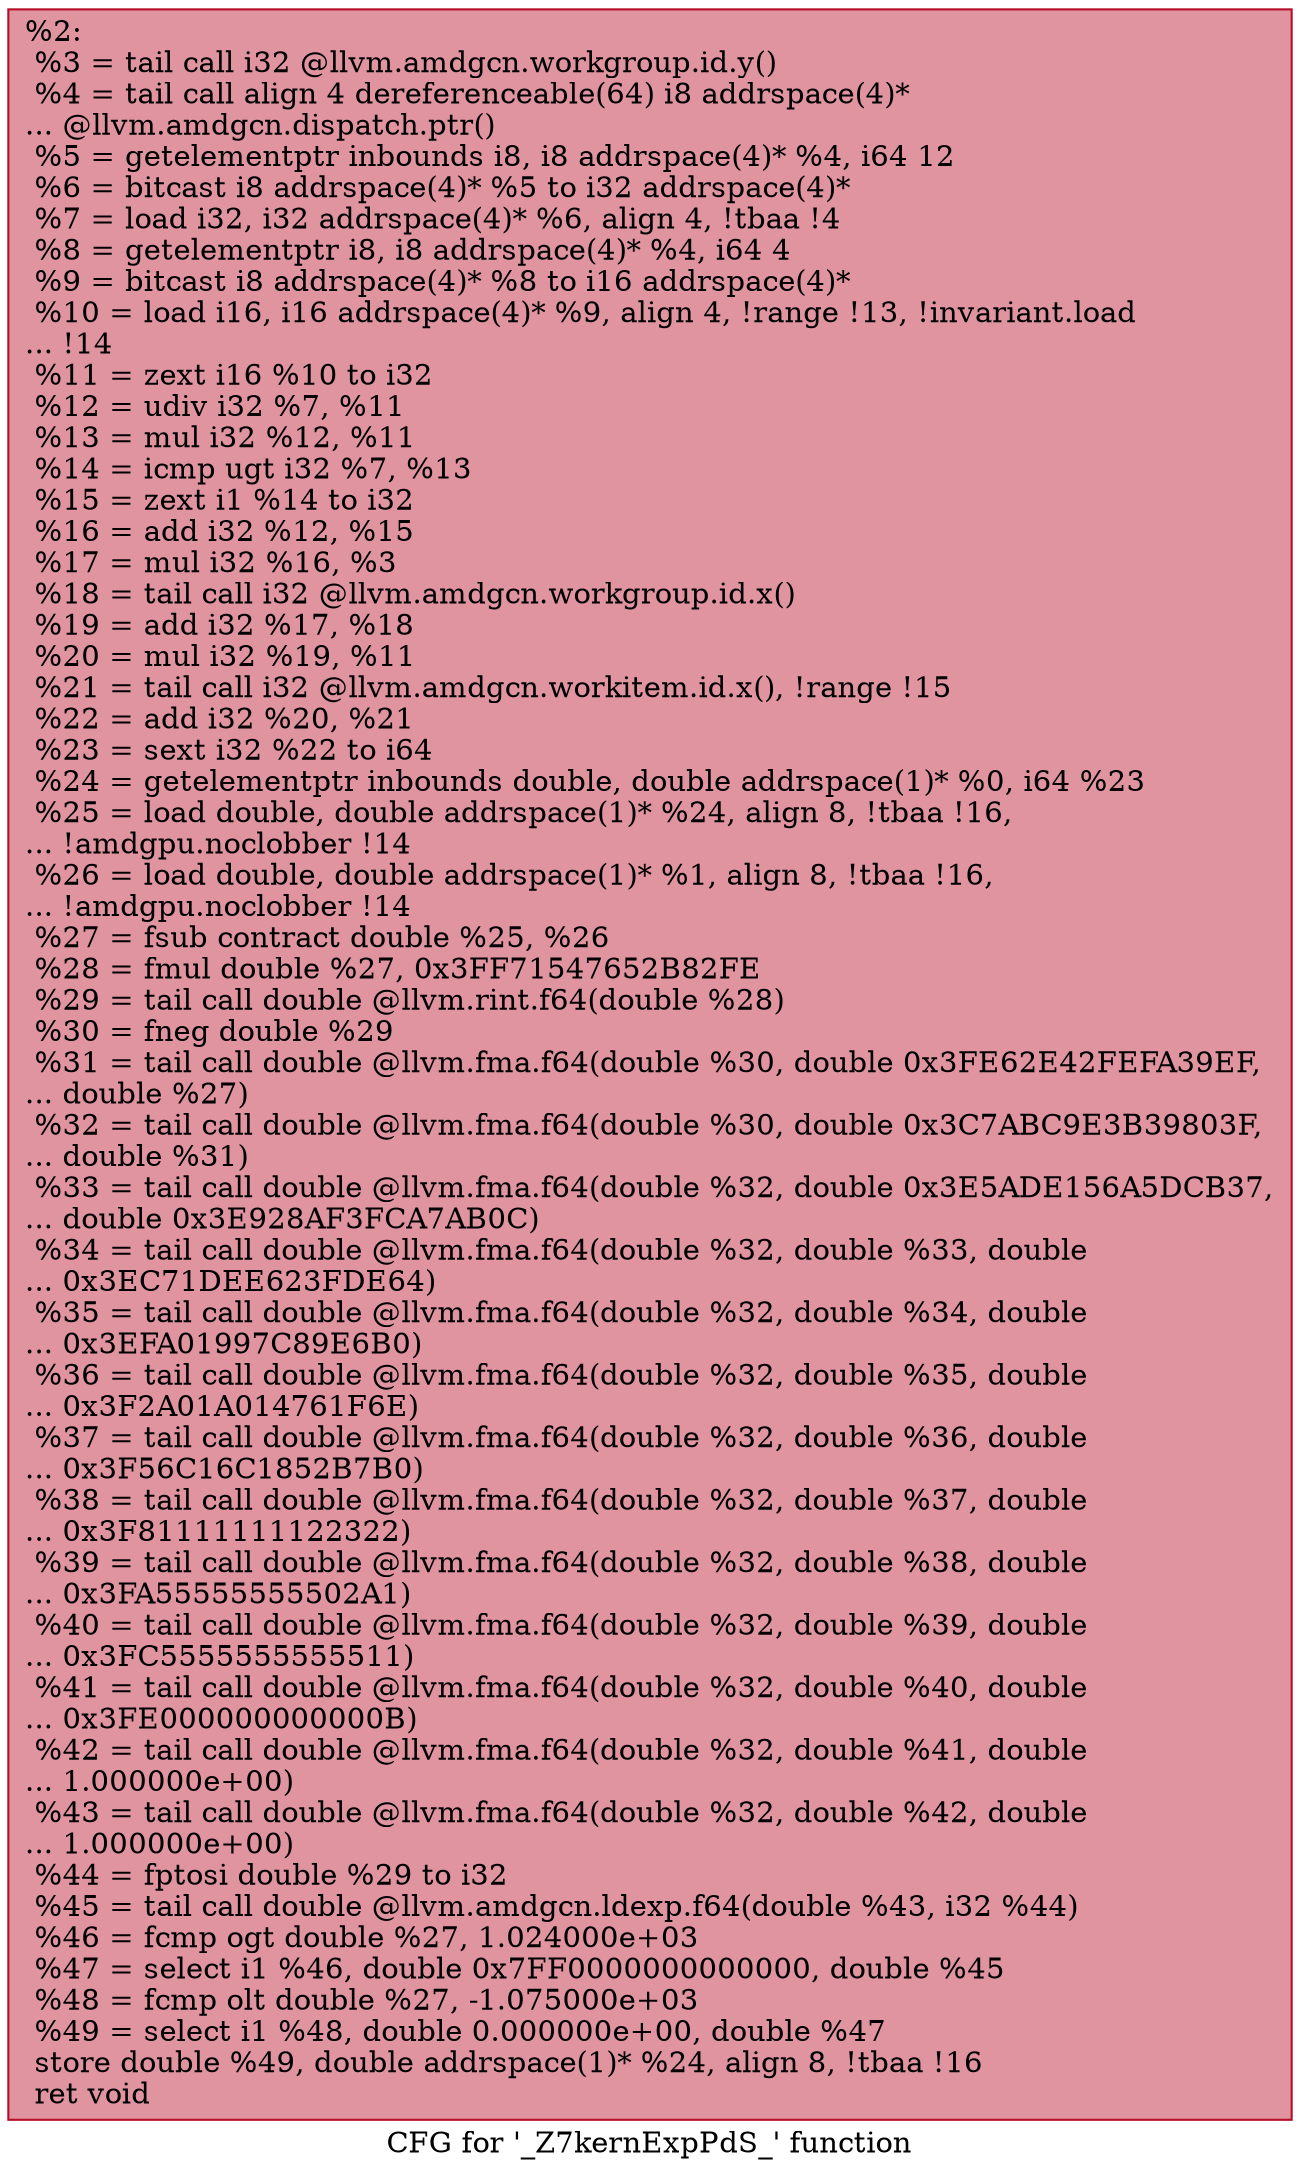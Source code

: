 digraph "CFG for '_Z7kernExpPdS_' function" {
	label="CFG for '_Z7kernExpPdS_' function";

	Node0x4b07b20 [shape=record,color="#b70d28ff", style=filled, fillcolor="#b70d2870",label="{%2:\l  %3 = tail call i32 @llvm.amdgcn.workgroup.id.y()\l  %4 = tail call align 4 dereferenceable(64) i8 addrspace(4)*\l... @llvm.amdgcn.dispatch.ptr()\l  %5 = getelementptr inbounds i8, i8 addrspace(4)* %4, i64 12\l  %6 = bitcast i8 addrspace(4)* %5 to i32 addrspace(4)*\l  %7 = load i32, i32 addrspace(4)* %6, align 4, !tbaa !4\l  %8 = getelementptr i8, i8 addrspace(4)* %4, i64 4\l  %9 = bitcast i8 addrspace(4)* %8 to i16 addrspace(4)*\l  %10 = load i16, i16 addrspace(4)* %9, align 4, !range !13, !invariant.load\l... !14\l  %11 = zext i16 %10 to i32\l  %12 = udiv i32 %7, %11\l  %13 = mul i32 %12, %11\l  %14 = icmp ugt i32 %7, %13\l  %15 = zext i1 %14 to i32\l  %16 = add i32 %12, %15\l  %17 = mul i32 %16, %3\l  %18 = tail call i32 @llvm.amdgcn.workgroup.id.x()\l  %19 = add i32 %17, %18\l  %20 = mul i32 %19, %11\l  %21 = tail call i32 @llvm.amdgcn.workitem.id.x(), !range !15\l  %22 = add i32 %20, %21\l  %23 = sext i32 %22 to i64\l  %24 = getelementptr inbounds double, double addrspace(1)* %0, i64 %23\l  %25 = load double, double addrspace(1)* %24, align 8, !tbaa !16,\l... !amdgpu.noclobber !14\l  %26 = load double, double addrspace(1)* %1, align 8, !tbaa !16,\l... !amdgpu.noclobber !14\l  %27 = fsub contract double %25, %26\l  %28 = fmul double %27, 0x3FF71547652B82FE\l  %29 = tail call double @llvm.rint.f64(double %28)\l  %30 = fneg double %29\l  %31 = tail call double @llvm.fma.f64(double %30, double 0x3FE62E42FEFA39EF,\l... double %27)\l  %32 = tail call double @llvm.fma.f64(double %30, double 0x3C7ABC9E3B39803F,\l... double %31)\l  %33 = tail call double @llvm.fma.f64(double %32, double 0x3E5ADE156A5DCB37,\l... double 0x3E928AF3FCA7AB0C)\l  %34 = tail call double @llvm.fma.f64(double %32, double %33, double\l... 0x3EC71DEE623FDE64)\l  %35 = tail call double @llvm.fma.f64(double %32, double %34, double\l... 0x3EFA01997C89E6B0)\l  %36 = tail call double @llvm.fma.f64(double %32, double %35, double\l... 0x3F2A01A014761F6E)\l  %37 = tail call double @llvm.fma.f64(double %32, double %36, double\l... 0x3F56C16C1852B7B0)\l  %38 = tail call double @llvm.fma.f64(double %32, double %37, double\l... 0x3F81111111122322)\l  %39 = tail call double @llvm.fma.f64(double %32, double %38, double\l... 0x3FA55555555502A1)\l  %40 = tail call double @llvm.fma.f64(double %32, double %39, double\l... 0x3FC5555555555511)\l  %41 = tail call double @llvm.fma.f64(double %32, double %40, double\l... 0x3FE000000000000B)\l  %42 = tail call double @llvm.fma.f64(double %32, double %41, double\l... 1.000000e+00)\l  %43 = tail call double @llvm.fma.f64(double %32, double %42, double\l... 1.000000e+00)\l  %44 = fptosi double %29 to i32\l  %45 = tail call double @llvm.amdgcn.ldexp.f64(double %43, i32 %44)\l  %46 = fcmp ogt double %27, 1.024000e+03\l  %47 = select i1 %46, double 0x7FF0000000000000, double %45\l  %48 = fcmp olt double %27, -1.075000e+03\l  %49 = select i1 %48, double 0.000000e+00, double %47\l  store double %49, double addrspace(1)* %24, align 8, !tbaa !16\l  ret void\l}"];
}
